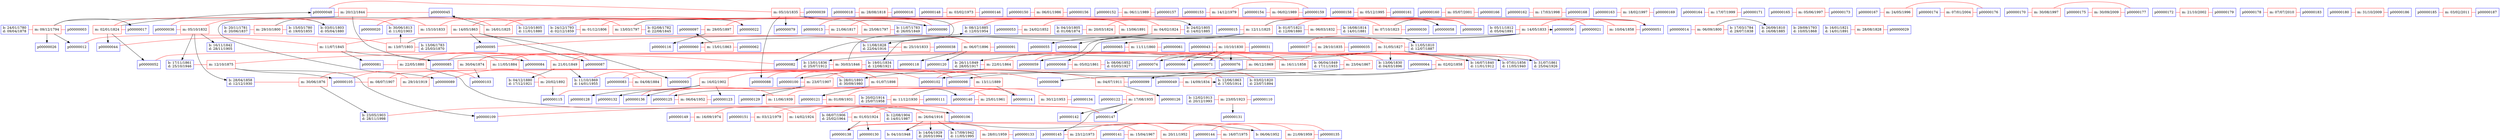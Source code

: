 digraph familyTree {
node [shape=box style=solid color=blue]
p00000001 [label="b: 24/01/1780\nd: 09/04/1878"]
{ rank = same; p00000001 p00000019; }
p00000002 [label="b: 15/03/1780\nd: 19/03/1855"]
{ rank = same; p00000002 p00000019; }
p00000019 [label="b: 03/01/1803\nd: 05/04/1880"]
p00000004 [label="b: 20/11/1781\nd: 20/06/1837"]
{ rank = same; p00000004 p00000023; }
p00000005 [label="b: 02/08/1782\nd: 22/08/1845"]
{ rank = same; p00000005 p00000023; }
p00000023 [label="b: 24/02/1805\nd: 14/02/1885"]
p00000047 [label="b: 11/08/1828\nd: 22/04/1916"]
p00000054 [label="b: 19/01/1834\nd: 12/08/1921"]
p00000094 [label="b: 08/12/1885\nd: 12/03/1954"]
p00000006 [label="b: 13/06/1783\nd: 25/03/1870"]
{ rank = same; p00000006 p00000027; }
p00000027 [label="b: 11/05/1810\nd: 12/07/1887"]
p00000050 [label="b: 13/06/1830\nd: 04/03/1896"]
p00000086 [label="b: 11/10/1869\nd: 14/01/1955"]
p00000092 [label="b: 04/12/1880\nd: 17/12/1921"]
p00000057 [label="b: 13/01/1836\nd: 25/07/1912"]
p00000063 [label="b: 16/07/1840\nd: 11/01/1912"]
p00000070 [label="b: 26/11/1849\nd: 28/05/1917"]
p00000073 [label="b: 07/01/1856\nd: 11/05/1940"]
p00000077 [label="b: 31/07/1861\nd: 25/04/1926"]
p00000101 [label="b: 28/01/1893\nd: 30/09/1980"]
p00000033 [label="b: 30/06/1813\nd: 11/02/1903"]
p00000067 [label="b: 16/11/1842\nd: 28/11/1905"]
p00000075 [label="b: 28/04/1858\nd: 12/12/1930"]
p00000078 [label="b: 17/11/1861\nd: 25/10/1946"]
p00000007 [label="b: 11/07/1783\nd: 26/05/1849"]
{ rank = same; p00000007 p00000028; }
p00000008 [label="b: 17/03/1784\nd: 29/07/1838"]
{ rank = same; p00000008 p00000028; }
p00000028 [label="b: 26/09/1810\nd: 16/08/1885"]
p00000010 [label="b: 29/09/1793\nd: 10/05/1868"]
{ rank = same; p00000010 p00000056; }
p00000011 [label="b: 24/12/1793\nd: 02/12/1859"]
{ rank = same; p00000011 p00000056; }
p00000024 [label="b: 04/10/1805\nd: 01/08/1874"]
{ rank = same; p00000024 p00000058; }
p00000025 [label="b: 12/10/1805\nd: 11/01/1880"]
{ rank = same; p00000025 p00000058; }
p00000032 [label="b: 05/11/1812\nd: 05/04/1891"]
{ rank = same; p00000032 p00000079; }
p00000034 [label="b: 16/08/1814\nd: 14/01/1881"]
{ rank = same; p00000034 p00000079; }
p00000040 [label="b: 03/02/1820\nd: 23/07/1894"]
{ rank = same; p00000040 p00000080; }
p00000080 [label="b: 12/06/1863\nd: 17/05/1914"]
p00000104 [label="b: 23/05/1903\nd: 28/11/1998"]
p00000127 [label="b: 14/04/1929\nd: 20/03/1994"]
p00000137 [label="b: 17/09/1942\nd: 11/05/1995"]
p00000139 [label="b: 04/10/1948"]
p00000143 [label="b: 06/06/1952"]
p00000041 [label="b: 16/01/1821\nd: 14/01/1891"]
{ rank = same; p00000041 p00000097; }
p00000042 [label="b: 01/07/1821\nd: 12/09/1880"]
{ rank = same; p00000042 p00000097; }
p00000069 [label="b: 06/04/1849\nd: 17/11/1933"]
{ rank = same; p00000069 p00000118; }
p00000072 [label="b: 08/06/1852\nd: 03/03/1927"]
{ rank = same; p00000072 p00000118; }
p00000107 [label="b: 12/08/1904\nd: 14/01/1987"]
{ rank = same; p00000107 p00000131; }
p00000108 [label="b: 08/07/1906\nd: 25/02/1964"]
{ rank = same; p00000108 p00000131; }
p00000112 [label="b: 12/02/1913\nd: 20/12/1993"]
{ rank = same; p00000112 p00000140; }
p00000113 [label="b: 20/02/1914\nd: 25/07/1958"]
{ rank = same; p00000113 p00000140; }
p00000001 -> m00000002 [color=red arrowhead=none]
m00000002 -> p00000003 [color=red arrowhead=none]
m00000002 [shape=box color=red label="m: 09/12/1794"]
{ rank = same; p00000001 p00000003 m00000002; }
m00000002 -> p00000012
m00000002 -> p00000017
m00000002 -> p00000022
m00000002 -> p00000026
p00000004 -> m00000003 [color=red arrowhead=none]
m00000003 -> p00000002 [color=red arrowhead=none]
m00000003 [shape=box color=red label="m: 29/10/1800"]
{ rank = same; p00000004 p00000002 m00000003; }
m00000003 -> p00000019
p00000011 -> m00000004 [color=red arrowhead=none]
m00000004 -> p00000005 [color=red arrowhead=none]
m00000004 [shape=box color=red label="m: 13/03/1797"]
{ rank = same; p00000011 p00000005 m00000004; }
m00000004 -> p00000023
p00000012 -> m00000005 [color=red arrowhead=none]
m00000005 -> p00000006 [color=red arrowhead=none]
m00000005 [shape=box color=red label="m: 13/07/1803"]
{ rank = same; p00000012 p00000006 m00000005; }
m00000005 -> p00000027
m00000005 -> p00000033
p00000013 -> m00000006 [color=red arrowhead=none]
m00000006 -> p00000007 [color=red arrowhead=none]
m00000006 [shape=box color=red label="m: 25/08/1797"]
{ rank = same; p00000013 p00000007 m00000006; }
p00000014 -> m00000007 [color=red arrowhead=none]
m00000007 -> p00000008 [color=red arrowhead=none]
m00000007 [shape=box color=red label="m: 06/09/1800"]
{ rank = same; p00000014 p00000008 m00000007; }
m00000007 -> p00000028
p00000011 -> m00000008 [color=red arrowhead=none]
m00000008 -> p00000009 [color=red arrowhead=none]
m00000008 [shape=box color=red label="m: 01/12/1806"]
{ rank = same; p00000011 p00000009 m00000008; }
p00000013 -> m00000009 [color=red arrowhead=none]
m00000009 -> p00000009 [color=red arrowhead=none]
m00000009 [shape=box color=red label="m: 21/06/1817"]
{ rank = same; p00000013 p00000009 m00000009; }
p00000015 -> m00000010 [color=red arrowhead=none]
m00000010 -> p00000009 [color=red arrowhead=none]
m00000010 [shape=box color=red label="m: 12/11/1825"]
{ rank = same; p00000015 p00000009 m00000010; }
m00000010 -> p00000046
m00000010 -> p00000051
m00000010 -> p00000055
m00000010 -> p00000059
p00000018 -> m00000011 [color=red arrowhead=none]
m00000011 -> p00000016 [color=red arrowhead=none]
m00000011 [shape=box color=red label="m: 28/08/1818"]
{ rank = same; p00000018 p00000016 m00000011; }
p00000019 -> m00000012 [color=red arrowhead=none]
m00000012 -> p00000017 [color=red arrowhead=none]
m00000012 [shape=box color=red label="m: 02/01/1824"]
{ rank = same; p00000019 p00000017 m00000012; }
m00000012 -> p00000044
m00000012 -> p00000048
m00000012 -> p00000052
p00000020 -> m00000013 [color=red arrowhead=none]
m00000013 -> p00000022 [color=red arrowhead=none]
m00000013 [shape=box color=red label="m: 16/01/1825"]
{ rank = same; p00000020 p00000022 m00000013; }
m00000013 -> p00000045
p00000020 -> m00000014 [color=red arrowhead=none]
m00000014 -> p00000025 [color=red arrowhead=none]
m00000014 [shape=box color=red label="m: 15/10/1833"]
{ rank = same; p00000020 p00000025 m00000014; }
p00000024 -> m00000015 [color=red arrowhead=none]
m00000015 -> p00000021 [color=red arrowhead=none]
m00000015 [shape=box color=red label="m: 20/03/1824"]
{ rank = same; p00000024 p00000021 m00000015; }
p00000032 -> m00000016 [color=red arrowhead=none]
m00000016 -> p00000021 [color=red arrowhead=none]
m00000016 [shape=box color=red label="m: 14/05/1833"]
{ rank = same; p00000032 p00000021 m00000016; }
m00000016 -> p00000056
m00000016 -> p00000060
m00000016 -> p00000065
m00000016 -> p00000068
p00000036 -> m00000017 [color=red arrowhead=none]
m00000017 -> p00000023 [color=red arrowhead=none]
m00000017 [shape=box color=red label="m: 04/02/1824"]
{ rank = same; p00000036 p00000023 m00000017; }
m00000017 -> p00000047
m00000017 -> p00000054
p00000037 -> m00000018 [color=red arrowhead=none]
m00000018 -> p00000027 [color=red arrowhead=none]
m00000018 [shape=box color=red label="m: 31/05/1827"]
{ rank = same; p00000037 p00000027 m00000018; }
m00000018 -> p00000050
m00000018 -> p00000057
m00000018 -> p00000063
m00000018 -> p00000070
m00000018 -> p00000073
m00000018 -> p00000077
p00000041 -> m00000019 [color=red arrowhead=none]
m00000019 -> p00000029 [color=red arrowhead=none]
m00000019 [shape=box color=red label="m: 28/08/1828"]
{ rank = same; p00000041 p00000029 m00000019; }
p00000042 -> m00000020 [color=red arrowhead=none]
m00000020 -> p00000030 [color=red arrowhead=none]
m00000020 [shape=box color=red label="m: 07/10/1823"]
{ rank = same; p00000042 p00000030 m00000020; }
m00000020 -> p00000058
p00000043 -> m00000021 [color=red arrowhead=none]
m00000021 -> p00000031 [color=red arrowhead=none]
m00000021 [shape=box color=red label="m: 10/10/1830"]
{ rank = same; p00000043 p00000031 m00000021; }
m00000021 -> p00000066
m00000021 -> p00000071
m00000021 -> p00000074
m00000021 -> p00000076
p00000036 -> m00000022 [color=red arrowhead=none]
m00000022 -> p00000033 [color=red arrowhead=none]
m00000022 [shape=box color=red label="m: 05/10/1832"]
{ rank = same; p00000036 p00000033 m00000022; }
m00000022 -> p00000067
m00000022 -> p00000075
m00000022 -> p00000078
p00000042 -> m00000023 [color=red arrowhead=none]
m00000023 -> p00000034 [color=red arrowhead=none]
m00000023 [shape=box color=red label="m: 06/03/1832"]
{ rank = same; p00000042 p00000034 m00000023; }
p00000037 -> m00000024 [color=red arrowhead=none]
m00000024 -> p00000035 [color=red arrowhead=none]
m00000024 [shape=box color=red label="m: 29/10/1835"]
{ rank = same; p00000037 p00000035 m00000024; }
p00000047 -> m00000025 [color=red arrowhead=none]
m00000025 -> p00000038 [color=red arrowhead=none]
m00000025 [shape=box color=red label="m: 25/10/1833"]
{ rank = same; p00000047 p00000038 m00000025; }
p00000048 -> m00000026 [color=red arrowhead=none]
m00000026 -> p00000039 [color=red arrowhead=none]
m00000026 [shape=box color=red label="m: 05/10/1835"]
{ rank = same; p00000048 p00000039 m00000026; }
m00000026 -> p00000079
m00000026 -> p00000082
m00000026 -> p00000088
m00000026 -> p00000090
p00000049 -> m00000027 [color=red arrowhead=none]
m00000027 -> p00000040 [color=red arrowhead=none]
m00000027 [shape=box color=red label="m: 14/09/1834"]
{ rank = same; p00000049 p00000040 m00000027; }
m00000027 -> p00000080
p00000047 -> m00000028 [color=red arrowhead=none]
m00000028 -> p00000044 [color=red arrowhead=none]
m00000028 [shape=box color=red label="m: 11/07/1845"]
{ rank = same; p00000047 p00000044 m00000028; }
m00000028 -> p00000081
m00000028 -> p00000085
p00000048 -> m00000029 [color=red arrowhead=none]
m00000029 -> p00000045 [color=red arrowhead=none]
m00000029 [shape=box color=red label="m: 20/12/1844"]
{ rank = same; p00000048 p00000045 m00000029; }
m00000029 -> p00000084
m00000029 -> p00000089
p00000052 -> m00000030 [color=red arrowhead=none]
m00000030 -> p00000050 [color=red arrowhead=none]
m00000030 [shape=box color=red label="m: 21/01/1849"]
{ rank = same; p00000052 p00000050 m00000030; }
m00000030 -> p00000086
m00000030 -> p00000092
p00000053 -> m00000031 [color=red arrowhead=none]
m00000031 -> p00000051 [color=red arrowhead=none]
m00000031 [shape=box color=red label="m: 24/02/1852"]
{ rank = same; p00000053 p00000051 m00000031; }
p00000056 -> m00000032 [color=red arrowhead=none]
m00000032 -> p00000051 [color=red arrowhead=none]
m00000032 [shape=box color=red label="m: 10/04/1858"]
{ rank = same; p00000056 p00000051 m00000032; }
p00000058 -> m00000033 [color=red arrowhead=none]
m00000033 -> p00000051 [color=red arrowhead=none]
m00000033 [shape=box color=red label="m: 14/05/1863"]
{ rank = same; p00000058 p00000051 m00000033; }
m00000033 -> p00000087
m00000033 -> p00000093
m00000033 -> p00000095
p00000057 -> m00000034 [color=red arrowhead=none]
m00000034 -> p00000054 [color=red arrowhead=none]
m00000034 [shape=box color=red label="m: 30/03/1846"]
{ rank = same; p00000057 p00000054 m00000034; }
m00000034 -> p00000094
p00000064 -> m00000035 [color=red arrowhead=none]
m00000035 -> p00000059 [color=red arrowhead=none]
m00000035 [shape=box color=red label="m: 02/02/1858"]
{ rank = same; p00000064 p00000059 m00000035; }
m00000035 -> p00000096
m00000035 -> p00000099
p00000060 -> m00000036 [color=red arrowhead=none]
m00000036 -> p00000062 [color=red arrowhead=none]
m00000036 [shape=box color=red label="m: 15/01/1863"]
{ rank = same; p00000060 p00000062 m00000036; }
m00000036 -> p00000097
p00000065 -> m00000037 [color=red arrowhead=none]
m00000037 -> p00000061 [color=red arrowhead=none]
m00000037 [shape=box color=red label="m: 11/11/1860"]
{ rank = same; p00000065 p00000061 m00000037; }
p00000066 -> m00000038 [color=red arrowhead=none]
m00000038 -> p00000063 [color=red arrowhead=none]
m00000038 [shape=box color=red label="m: 16/11/1858"]
{ rank = same; p00000066 p00000063 m00000038; }
p00000068 -> m00000039 [color=red arrowhead=none]
m00000039 -> p00000072 [color=red arrowhead=none]
m00000039 [shape=box color=red label="m: 05/02/1861"]
{ rank = same; p00000068 p00000072 m00000039; }
p00000069 -> m00000040 [color=red arrowhead=none]
m00000040 -> p00000074 [color=red arrowhead=none]
m00000040 [shape=box color=red label="m: 23/04/1867"]
{ rank = same; p00000069 p00000074 m00000040; }
m00000040 -> p00000098
m00000040 -> p00000102
p00000070 -> m00000041 [color=red arrowhead=none]
m00000041 -> p00000076 [color=red arrowhead=none]
m00000041 [shape=box color=red label="m: 22/01/1864"]
{ rank = same; p00000070 p00000076 m00000041; }
m00000041 -> p00000100
p00000071 -> m00000042 [color=red arrowhead=none]
m00000042 -> p00000077 [color=red arrowhead=none]
m00000042 [shape=box color=red label="m: 06/12/1869"]
{ rank = same; p00000071 p00000077 m00000042; }
m00000042 -> p00000101
p00000073 -> m00000043 [color=red arrowhead=none]
m00000043 -> p00000076 [color=red arrowhead=none]
m00000043 [shape=box color=red label="m: 30/04/1874"]
{ rank = same; p00000073 p00000076 m00000043; }
m00000043 -> p00000103
p00000075 -> m00000044 [color=red arrowhead=none]
m00000044 -> p00000080 [color=red arrowhead=none]
m00000044 [shape=box color=red label="m: 30/06/1876"]
{ rank = same; p00000075 p00000080 m00000044; }
m00000044 -> p00000104
p00000078 -> m00000045 [color=red arrowhead=none]
m00000045 -> p00000082 [color=red arrowhead=none]
m00000045 [shape=box color=red label="m: 12/10/1875"]
{ rank = same; p00000078 p00000082 m00000045; }
m00000045 -> p00000105
m00000045 -> p00000109
p00000081 -> m00000046 [color=red arrowhead=none]
m00000046 -> p00000084 [color=red arrowhead=none]
m00000046 [shape=box color=red label="m: 22/05/1880"]
{ rank = same; p00000081 p00000084 m00000046; }
m00000046 -> p00000106
p00000083 -> m00000047 [color=red arrowhead=none]
m00000047 -> p00000086 [color=red arrowhead=none]
m00000047 [shape=box color=red label="m: 04/08/1884"]
{ rank = same; p00000083 p00000086 m00000047; }
p00000083 -> m00000048 [color=red arrowhead=none]
m00000048 -> p00000088 [color=red arrowhead=none]
m00000048 [shape=box color=red label="m: 13/11/1889"]
{ rank = same; p00000083 p00000088 m00000048; }
m00000048 -> p00000114
p00000085 -> m00000049 [color=red arrowhead=none]
m00000049 -> p00000087 [color=red arrowhead=none]
m00000049 [shape=box color=red label="m: 11/05/1884"]
{ rank = same; p00000085 p00000087 m00000049; }
p00000092 -> m00000050 [color=red arrowhead=none]
m00000050 -> p00000089 [color=red arrowhead=none]
m00000050 [shape=box color=red label="m: 20/02/1892"]
{ rank = same; p00000092 p00000089 m00000050; }
m00000050 -> p00000115
p00000094 -> m00000051 [color=red arrowhead=none]
m00000051 -> p00000090 [color=red arrowhead=none]
m00000051 [shape=box color=red label="m: 13/06/1891"]
{ rank = same; p00000094 p00000090 m00000051; }
p00000097 -> m00000052 [color=red arrowhead=none]
m00000052 -> p00000090 [color=red arrowhead=none]
m00000052 [shape=box color=red label="m: 29/05/1897"]
{ rank = same; p00000097 p00000090 m00000052; }
m00000052 -> p00000116
p00000095 -> m00000053 [color=red arrowhead=none]
m00000053 -> p00000091 [color=red arrowhead=none]
m00000053 [shape=box color=red label="m: 06/07/1896"]
{ rank = same; p00000095 p00000091 m00000053; }
m00000053 -> p00000118
m00000053 -> p00000120
p00000100 -> m00000054 [color=red arrowhead=none]
m00000054 -> p00000093 [color=red arrowhead=none]
m00000054 [shape=box color=red label="m: 01/07/1898"]
{ rank = same; p00000100 p00000093 m00000054; }
m00000054 -> p00000121
p00000102 -> m00000055 [color=red arrowhead=none]
m00000055 -> p00000096 [color=red arrowhead=none]
m00000055 [shape=box color=red label="m: 16/02/1902"]
{ rank = same; p00000102 p00000096 m00000055; }
m00000055 -> p00000123
m00000055 -> p00000128
m00000055 -> p00000132
m00000055 -> p00000136
p00000100 -> m00000056 [color=red arrowhead=none]
m00000056 -> p00000098 [color=red arrowhead=none]
m00000056 [shape=box color=red label="m: 23/07/1907"]
{ rank = same; p00000100 p00000098 m00000056; }
m00000056 -> p00000125
m00000056 -> p00000129
p00000102 -> m00000057 [color=red arrowhead=none]
m00000057 -> p00000099 [color=red arrowhead=none]
m00000057 [shape=box color=red label="m: 04/07/1911"]
{ rank = same; p00000102 p00000099 m00000057; }
m00000057 -> p00000126
p00000105 -> m00000058 [color=red arrowhead=none]
m00000058 -> p00000101 [color=red arrowhead=none]
m00000058 [shape=box color=red label="m: 08/07/1907"]
{ rank = same; p00000105 p00000101 m00000058; }
p00000105 -> m00000059 [color=red arrowhead=none]
m00000059 -> p00000103 [color=red arrowhead=none]
m00000059 [shape=box color=red label="m: 29/10/1919"]
{ rank = same; p00000105 p00000103 m00000059; }
p00000108 -> m00000060 [color=red arrowhead=none]
m00000060 -> p00000104 [color=red arrowhead=none]
m00000060 [shape=box color=red label="m: 26/04/1916"]
{ rank = same; p00000108 p00000104 m00000060; }
m00000060 -> p00000127
m00000060 -> p00000137
m00000060 -> p00000139
m00000060 -> p00000143
p00000108 -> m00000061 [color=red arrowhead=none]
m00000061 -> p00000106 [color=red arrowhead=none]
m00000061 [shape=box color=red label="m: 01/03/1924"]
{ rank = same; p00000108 p00000106 m00000061; }
m00000061 -> p00000130
m00000061 -> p00000138
p00000109 -> m00000062 [color=red arrowhead=none]
m00000062 -> p00000107 [color=red arrowhead=none]
m00000062 [shape=box color=red label="m: 14/02/1924"]
{ rank = same; p00000109 p00000107 m00000062; }
p00000112 -> m00000063 [color=red arrowhead=none]
m00000063 -> p00000110 [color=red arrowhead=none]
m00000063 [shape=box color=red label="m: 23/05/1923"]
{ rank = same; p00000112 p00000110 m00000063; }
m00000063 -> p00000131
p00000113 -> m00000064 [color=red arrowhead=none]
m00000064 -> p00000111 [color=red arrowhead=none]
m00000064 [shape=box color=red label="m: 11/12/1930"]
{ rank = same; p00000113 p00000111 m00000064; }
m00000064 -> p00000140
p00000121 -> m00000065 [color=red arrowhead=none]
m00000065 -> p00000114 [color=red arrowhead=none]
m00000065 [shape=box color=red label="m: 01/09/1931"]
{ rank = same; p00000121 p00000114 m00000065; }
p00000125 -> m00000066 [color=red arrowhead=none]
m00000066 -> p00000114 [color=red arrowhead=none]
m00000066 [shape=box color=red label="m: 11/06/1939"]
{ rank = same; p00000125 p00000114 m00000066; }
p00000122 -> m00000067 [color=red arrowhead=none]
m00000067 -> p00000115 [color=red arrowhead=none]
m00000067 [shape=box color=red label="m: 17/08/1935"]
{ rank = same; p00000122 p00000115 m00000067; }
m00000067 -> p00000142
m00000067 -> p00000145
m00000067 -> p00000147
p00000125 -> m00000068 [color=red arrowhead=none]
m00000068 -> p00000123 [color=red arrowhead=none]
m00000068 [shape=box color=red label="m: 06/04/1952"]
{ rank = same; p00000125 p00000123 m00000068; }
p00000139 -> m00000069 [color=red arrowhead=none]
m00000069 -> p00000133 [color=red arrowhead=none]
m00000069 [shape=box color=red label="m: 28/01/1959"]
{ rank = same; p00000139 p00000133 m00000069; }
p00000140 -> m00000070 [color=red arrowhead=none]
m00000070 -> p00000134 [color=red arrowhead=none]
m00000070 [shape=box color=red label="m: 30/12/1953"]
{ rank = same; p00000140 p00000134 m00000070; }
p00000141 -> m00000071 [color=red arrowhead=none]
m00000071 -> p00000135 [color=red arrowhead=none]
m00000071 [shape=box color=red label="m: 20/11/1952"]
{ rank = same; p00000141 p00000135 m00000071; }
p00000144 -> m00000072 [color=red arrowhead=none]
m00000072 -> p00000135 [color=red arrowhead=none]
m00000072 [shape=box color=red label="m: 21/09/1959"]
{ rank = same; p00000144 p00000135 m00000072; }
p00000140 -> m00000073 [color=red arrowhead=none]
m00000073 -> p00000136 [color=red arrowhead=none]
m00000073 [shape=box color=red label="m: 25/01/1961"]
{ rank = same; p00000140 p00000136 m00000073; }
p00000141 -> m00000074 [color=red arrowhead=none]
m00000074 -> p00000138 [color=red arrowhead=none]
m00000074 [shape=box color=red label="m: 15/04/1967"]
{ rank = same; p00000141 p00000138 m00000074; }
p00000144 -> m00000075 [color=red arrowhead=none]
m00000075 -> p00000138 [color=red arrowhead=none]
m00000075 [shape=box color=red label="m: 16/07/1975"]
{ rank = same; p00000144 p00000138 m00000075; }
p00000145 -> m00000076 [color=red arrowhead=none]
m00000076 -> p00000143 [color=red arrowhead=none]
m00000076 [shape=box color=red label="m: 23/12/1973"]
{ rank = same; p00000145 p00000143 m00000076; }
p00000148 -> m00000077 [color=red arrowhead=none]
m00000077 -> p00000146 [color=red arrowhead=none]
m00000077 [shape=box color=red label="m: 03/02/1973"]
{ rank = same; p00000148 p00000146 m00000077; }
p00000149 -> m00000078 [color=red arrowhead=none]
m00000078 -> p00000147 [color=red arrowhead=none]
m00000078 [shape=box color=red label="m: 16/09/1974"]
{ rank = same; p00000149 p00000147 m00000078; }
p00000151 -> m00000079 [color=red arrowhead=none]
m00000079 -> p00000147 [color=red arrowhead=none]
m00000079 [shape=box color=red label="m: 03/12/1979"]
{ rank = same; p00000151 p00000147 m00000079; }
p00000150 -> m00000080 [color=red arrowhead=none]
m00000080 -> p00000156 [color=red arrowhead=none]
m00000080 [shape=box color=red label="m: 06/01/1986"]
{ rank = same; p00000150 p00000156 m00000080; }
p00000152 -> m00000081 [color=red arrowhead=none]
m00000081 -> p00000157 [color=red arrowhead=none]
m00000081 [shape=box color=red label="m: 06/11/1989"]
{ rank = same; p00000152 p00000157 m00000081; }
p00000153 -> m00000082 [color=red arrowhead=none]
m00000082 -> p00000159 [color=red arrowhead=none]
m00000082 [shape=box color=red label="m: 14/12/1979"]
{ rank = same; p00000153 p00000159 m00000082; }
p00000154 -> m00000083 [color=red arrowhead=none]
m00000083 -> p00000159 [color=red arrowhead=none]
m00000083 [shape=box color=red label="m: 06/02/1989"]
{ rank = same; p00000154 p00000159 m00000083; }
p00000158 -> m00000084 [color=red arrowhead=none]
m00000084 -> p00000161 [color=red arrowhead=none]
m00000084 [shape=box color=red label="m: 05/12/1995"]
{ rank = same; p00000158 p00000161 m00000084; }
p00000160 -> m00000085 [color=red arrowhead=none]
m00000085 -> p00000166 [color=red arrowhead=none]
m00000085 [shape=box color=red label="m: 05/07/2001"]
{ rank = same; p00000160 p00000166 m00000085; }
p00000162 -> m00000086 [color=red arrowhead=none]
m00000086 -> p00000168 [color=red arrowhead=none]
m00000086 [shape=box color=red label="m: 17/03/1998"]
{ rank = same; p00000162 p00000168 m00000086; }
p00000163 -> m00000087 [color=red arrowhead=none]
m00000087 -> p00000169 [color=red arrowhead=none]
m00000087 [shape=box color=red label="m: 18/02/1997"]
{ rank = same; p00000163 p00000169 m00000087; }
p00000164 -> m00000088 [color=red arrowhead=none]
m00000088 -> p00000171 [color=red arrowhead=none]
m00000088 [shape=box color=red label="m: 17/07/1999"]
{ rank = same; p00000164 p00000171 m00000088; }
p00000165 -> m00000089 [color=red arrowhead=none]
m00000089 -> p00000173 [color=red arrowhead=none]
m00000089 [shape=box color=red label="m: 05/06/1997"]
{ rank = same; p00000165 p00000173 m00000089; }
p00000167 -> m00000090 [color=red arrowhead=none]
m00000090 -> p00000176 [color=red arrowhead=none]
m00000090 [shape=box color=red label="m: 24/05/1996"]
{ rank = same; p00000167 p00000176 m00000090; }
p00000170 -> m00000091 [color=red arrowhead=none]
m00000091 -> p00000177 [color=red arrowhead=none]
m00000091 [shape=box color=red label="m: 30/08/1997"]
{ rank = same; p00000170 p00000177 m00000091; }
p00000172 -> m00000092 [color=red arrowhead=none]
m00000092 -> p00000179 [color=red arrowhead=none]
m00000092 [shape=box color=red label="m: 21/10/2002"]
{ rank = same; p00000172 p00000179 m00000092; }
p00000174 -> m00000093 [color=red arrowhead=none]
m00000093 -> p00000176 [color=red arrowhead=none]
m00000093 [shape=box color=red label="m: 07/01/2004"]
{ rank = same; p00000174 p00000176 m00000093; }
p00000175 -> m00000094 [color=red arrowhead=none]
m00000094 -> p00000177 [color=red arrowhead=none]
m00000094 [shape=box color=red label="m: 30/09/2009"]
{ rank = same; p00000175 p00000177 m00000094; }
p00000178 -> m00000095 [color=red arrowhead=none]
m00000095 -> p00000183 [color=red arrowhead=none]
m00000095 [shape=box color=red label="m: 07/07/2010"]
{ rank = same; p00000178 p00000183 m00000095; }
p00000180 -> m00000096 [color=red arrowhead=none]
m00000096 -> p00000186 [color=red arrowhead=none]
m00000096 [shape=box color=red label="m: 31/10/2009"]
{ rank = same; p00000180 p00000186 m00000096; }
p00000185 -> m00000097 [color=red arrowhead=none]
m00000097 -> p00000187 [color=red arrowhead=none]
m00000097 [shape=box color=red label="m: 03/02/2011"]
{ rank = same; p00000185 p00000187 m00000097; }
}

